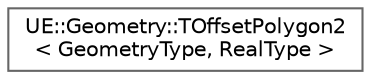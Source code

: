 digraph "Graphical Class Hierarchy"
{
 // INTERACTIVE_SVG=YES
 // LATEX_PDF_SIZE
  bgcolor="transparent";
  edge [fontname=Helvetica,fontsize=10,labelfontname=Helvetica,labelfontsize=10];
  node [fontname=Helvetica,fontsize=10,shape=box,height=0.2,width=0.4];
  rankdir="LR";
  Node0 [id="Node000000",label="UE::Geometry::TOffsetPolygon2\l\< GeometryType, RealType \>",height=0.2,width=0.4,color="grey40", fillcolor="white", style="filled",URL="$d3/d07/classUE_1_1Geometry_1_1TOffsetPolygon2.html",tooltip="Offsets a given polygon (a polyline or closed polygon), determined by EndType by a given amount."];
}
